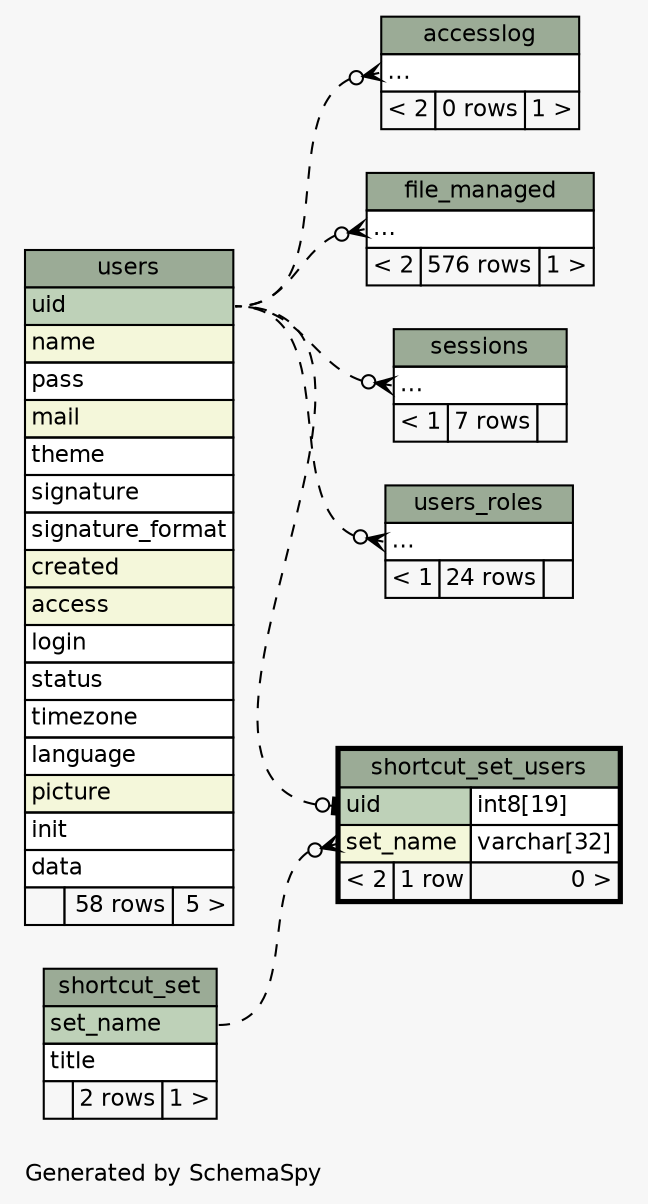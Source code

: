 // dot 2.30.1 on Mac OS X 10.8.3
// SchemaSpy rev 590
digraph "impliedTwoDegreesRelationshipsDiagram" {
  graph [
    rankdir="RL"
    bgcolor="#f7f7f7"
    label="\nGenerated by SchemaSpy"
    labeljust="l"
    nodesep="0.18"
    ranksep="0.46"
    fontname="Helvetica"
    fontsize="11"
  ];
  node [
    fontname="Helvetica"
    fontsize="11"
    shape="plaintext"
  ];
  edge [
    arrowsize="0.8"
  ];
  "accesslog":"elipses":w -> "users":"uid":e [arrowhead=none dir=back arrowtail=crowodot style=dashed];
  "file_managed":"elipses":w -> "users":"uid":e [arrowhead=none dir=back arrowtail=crowodot style=dashed];
  "sessions":"elipses":w -> "users":"uid":e [arrowhead=none dir=back arrowtail=crowodot style=dashed];
  "shortcut_set_users":"set_name":w -> "shortcut_set":"set_name":e [arrowhead=none dir=back arrowtail=crowodot style=dashed];
  "shortcut_set_users":"uid":w -> "users":"uid":e [arrowhead=none dir=back arrowtail=teeodot style=dashed];
  "users_roles":"elipses":w -> "users":"uid":e [arrowhead=none dir=back arrowtail=crowodot style=dashed];
  "accesslog" [
    label=<
    <TABLE BORDER="0" CELLBORDER="1" CELLSPACING="0" BGCOLOR="#ffffff">
      <TR><TD COLSPAN="3" BGCOLOR="#9bab96" ALIGN="CENTER">accesslog</TD></TR>
      <TR><TD PORT="elipses" COLSPAN="3" ALIGN="LEFT">...</TD></TR>
      <TR><TD ALIGN="LEFT" BGCOLOR="#f7f7f7">&lt; 2</TD><TD ALIGN="RIGHT" BGCOLOR="#f7f7f7">0 rows</TD><TD ALIGN="RIGHT" BGCOLOR="#f7f7f7">1 &gt;</TD></TR>
    </TABLE>>
    URL="accesslog.html"
    tooltip="accesslog"
  ];
  "file_managed" [
    label=<
    <TABLE BORDER="0" CELLBORDER="1" CELLSPACING="0" BGCOLOR="#ffffff">
      <TR><TD COLSPAN="3" BGCOLOR="#9bab96" ALIGN="CENTER">file_managed</TD></TR>
      <TR><TD PORT="elipses" COLSPAN="3" ALIGN="LEFT">...</TD></TR>
      <TR><TD ALIGN="LEFT" BGCOLOR="#f7f7f7">&lt; 2</TD><TD ALIGN="RIGHT" BGCOLOR="#f7f7f7">576 rows</TD><TD ALIGN="RIGHT" BGCOLOR="#f7f7f7">1 &gt;</TD></TR>
    </TABLE>>
    URL="file_managed.html"
    tooltip="file_managed"
  ];
  "sessions" [
    label=<
    <TABLE BORDER="0" CELLBORDER="1" CELLSPACING="0" BGCOLOR="#ffffff">
      <TR><TD COLSPAN="3" BGCOLOR="#9bab96" ALIGN="CENTER">sessions</TD></TR>
      <TR><TD PORT="elipses" COLSPAN="3" ALIGN="LEFT">...</TD></TR>
      <TR><TD ALIGN="LEFT" BGCOLOR="#f7f7f7">&lt; 1</TD><TD ALIGN="RIGHT" BGCOLOR="#f7f7f7">7 rows</TD><TD ALIGN="RIGHT" BGCOLOR="#f7f7f7">  </TD></TR>
    </TABLE>>
    URL="sessions.html"
    tooltip="sessions"
  ];
  "shortcut_set" [
    label=<
    <TABLE BORDER="0" CELLBORDER="1" CELLSPACING="0" BGCOLOR="#ffffff">
      <TR><TD COLSPAN="3" BGCOLOR="#9bab96" ALIGN="CENTER">shortcut_set</TD></TR>
      <TR><TD PORT="set_name" COLSPAN="3" BGCOLOR="#bed1b8" ALIGN="LEFT">set_name</TD></TR>
      <TR><TD PORT="title" COLSPAN="3" ALIGN="LEFT">title</TD></TR>
      <TR><TD ALIGN="LEFT" BGCOLOR="#f7f7f7">  </TD><TD ALIGN="RIGHT" BGCOLOR="#f7f7f7">2 rows</TD><TD ALIGN="RIGHT" BGCOLOR="#f7f7f7">1 &gt;</TD></TR>
    </TABLE>>
    URL="shortcut_set.html"
    tooltip="shortcut_set"
  ];
  "shortcut_set_users" [
    label=<
    <TABLE BORDER="2" CELLBORDER="1" CELLSPACING="0" BGCOLOR="#ffffff">
      <TR><TD COLSPAN="3" BGCOLOR="#9bab96" ALIGN="CENTER">shortcut_set_users</TD></TR>
      <TR><TD PORT="uid" COLSPAN="2" BGCOLOR="#bed1b8" ALIGN="LEFT">uid</TD><TD PORT="uid.type" ALIGN="LEFT">int8[19]</TD></TR>
      <TR><TD PORT="set_name" COLSPAN="2" BGCOLOR="#f4f7da" ALIGN="LEFT">set_name</TD><TD PORT="set_name.type" ALIGN="LEFT">varchar[32]</TD></TR>
      <TR><TD ALIGN="LEFT" BGCOLOR="#f7f7f7">&lt; 2</TD><TD ALIGN="RIGHT" BGCOLOR="#f7f7f7">1 row</TD><TD ALIGN="RIGHT" BGCOLOR="#f7f7f7">0 &gt;</TD></TR>
    </TABLE>>
    URL="shortcut_set_users.html"
    tooltip="shortcut_set_users"
  ];
  "users" [
    label=<
    <TABLE BORDER="0" CELLBORDER="1" CELLSPACING="0" BGCOLOR="#ffffff">
      <TR><TD COLSPAN="3" BGCOLOR="#9bab96" ALIGN="CENTER">users</TD></TR>
      <TR><TD PORT="uid" COLSPAN="3" BGCOLOR="#bed1b8" ALIGN="LEFT">uid</TD></TR>
      <TR><TD PORT="name" COLSPAN="3" BGCOLOR="#f4f7da" ALIGN="LEFT">name</TD></TR>
      <TR><TD PORT="pass" COLSPAN="3" ALIGN="LEFT">pass</TD></TR>
      <TR><TD PORT="mail" COLSPAN="3" BGCOLOR="#f4f7da" ALIGN="LEFT">mail</TD></TR>
      <TR><TD PORT="theme" COLSPAN="3" ALIGN="LEFT">theme</TD></TR>
      <TR><TD PORT="signature" COLSPAN="3" ALIGN="LEFT">signature</TD></TR>
      <TR><TD PORT="signature_format" COLSPAN="3" ALIGN="LEFT">signature_format</TD></TR>
      <TR><TD PORT="created" COLSPAN="3" BGCOLOR="#f4f7da" ALIGN="LEFT">created</TD></TR>
      <TR><TD PORT="access" COLSPAN="3" BGCOLOR="#f4f7da" ALIGN="LEFT">access</TD></TR>
      <TR><TD PORT="login" COLSPAN="3" ALIGN="LEFT">login</TD></TR>
      <TR><TD PORT="status" COLSPAN="3" ALIGN="LEFT">status</TD></TR>
      <TR><TD PORT="timezone" COLSPAN="3" ALIGN="LEFT">timezone</TD></TR>
      <TR><TD PORT="language" COLSPAN="3" ALIGN="LEFT">language</TD></TR>
      <TR><TD PORT="picture" COLSPAN="3" BGCOLOR="#f4f7da" ALIGN="LEFT">picture</TD></TR>
      <TR><TD PORT="init" COLSPAN="3" ALIGN="LEFT">init</TD></TR>
      <TR><TD PORT="data" COLSPAN="3" ALIGN="LEFT">data</TD></TR>
      <TR><TD ALIGN="LEFT" BGCOLOR="#f7f7f7">  </TD><TD ALIGN="RIGHT" BGCOLOR="#f7f7f7">58 rows</TD><TD ALIGN="RIGHT" BGCOLOR="#f7f7f7">5 &gt;</TD></TR>
    </TABLE>>
    URL="users.html"
    tooltip="users"
  ];
  "users_roles" [
    label=<
    <TABLE BORDER="0" CELLBORDER="1" CELLSPACING="0" BGCOLOR="#ffffff">
      <TR><TD COLSPAN="3" BGCOLOR="#9bab96" ALIGN="CENTER">users_roles</TD></TR>
      <TR><TD PORT="elipses" COLSPAN="3" ALIGN="LEFT">...</TD></TR>
      <TR><TD ALIGN="LEFT" BGCOLOR="#f7f7f7">&lt; 1</TD><TD ALIGN="RIGHT" BGCOLOR="#f7f7f7">24 rows</TD><TD ALIGN="RIGHT" BGCOLOR="#f7f7f7">  </TD></TR>
    </TABLE>>
    URL="users_roles.html"
    tooltip="users_roles"
  ];
}
